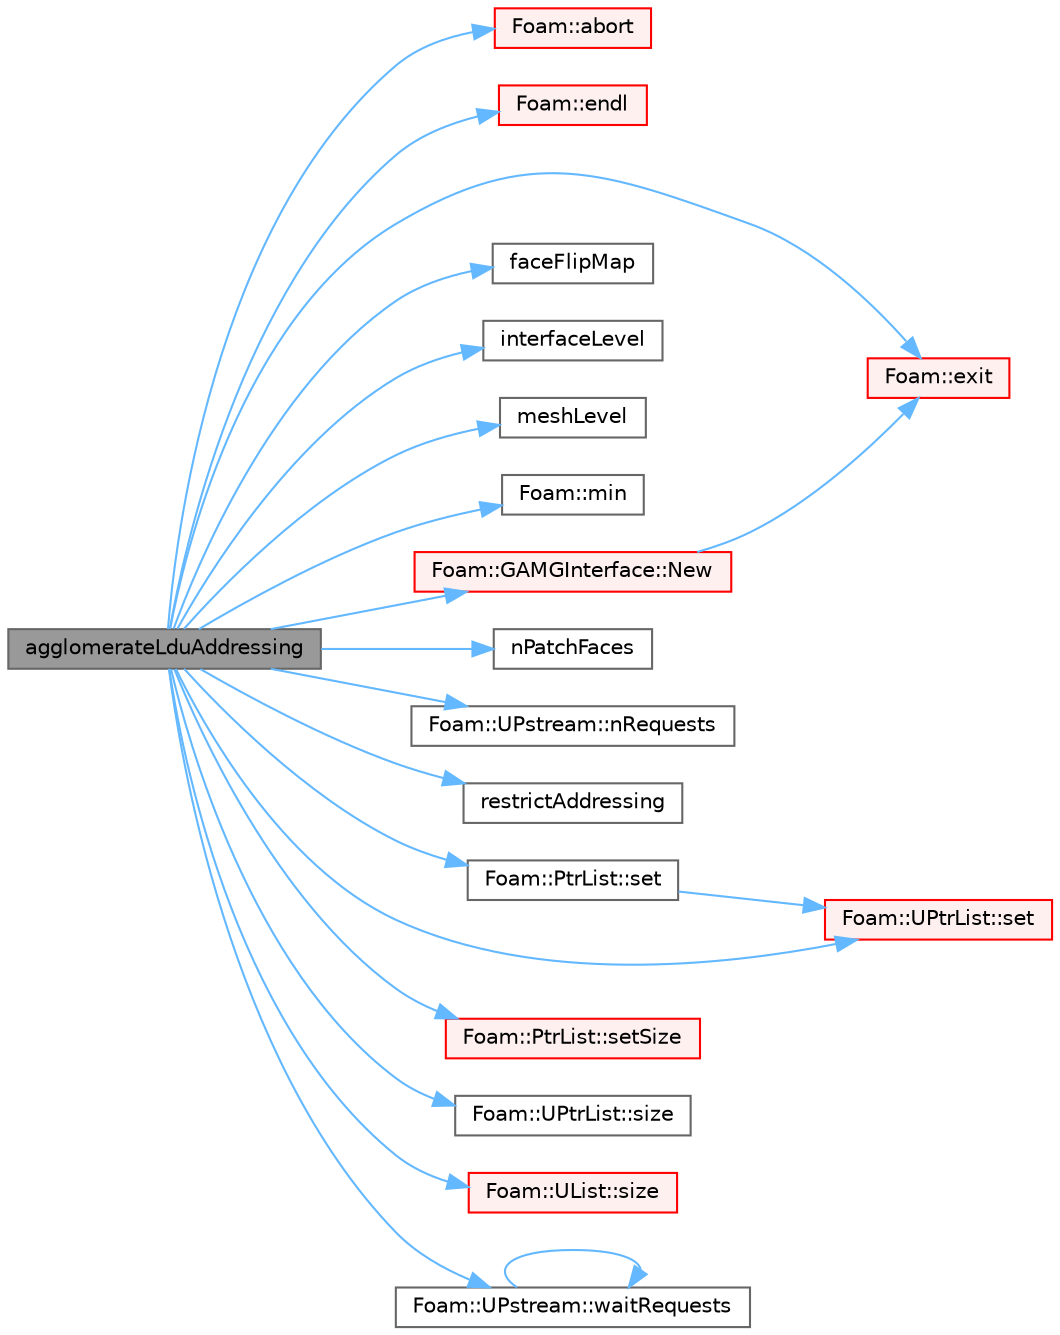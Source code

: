 digraph "agglomerateLduAddressing"
{
 // LATEX_PDF_SIZE
  bgcolor="transparent";
  edge [fontname=Helvetica,fontsize=10,labelfontname=Helvetica,labelfontsize=10];
  node [fontname=Helvetica,fontsize=10,shape=box,height=0.2,width=0.4];
  rankdir="LR";
  Node1 [id="Node000001",label="agglomerateLduAddressing",height=0.2,width=0.4,color="gray40", fillcolor="grey60", style="filled", fontcolor="black",tooltip=" "];
  Node1 -> Node2 [id="edge1_Node000001_Node000002",color="steelblue1",style="solid",tooltip=" "];
  Node2 [id="Node000002",label="Foam::abort",height=0.2,width=0.4,color="red", fillcolor="#FFF0F0", style="filled",URL="$namespaceFoam.html#aa346d711a4494a48e7c8aa9316f24263",tooltip=" "];
  Node1 -> Node4 [id="edge2_Node000001_Node000004",color="steelblue1",style="solid",tooltip=" "];
  Node4 [id="Node000004",label="Foam::endl",height=0.2,width=0.4,color="red", fillcolor="#FFF0F0", style="filled",URL="$namespaceFoam.html#a7d5eca45a323264dc5fe811500ebda47",tooltip=" "];
  Node1 -> Node8 [id="edge3_Node000001_Node000008",color="steelblue1",style="solid",tooltip=" "];
  Node8 [id="Node000008",label="Foam::exit",height=0.2,width=0.4,color="red", fillcolor="#FFF0F0", style="filled",URL="$namespaceFoam.html#ae0529b088aefc9f83b89dce5c31fda64",tooltip=" "];
  Node1 -> Node10 [id="edge4_Node000001_Node000010",color="steelblue1",style="solid",tooltip=" "];
  Node10 [id="Node000010",label="faceFlipMap",height=0.2,width=0.4,color="grey40", fillcolor="white", style="filled",URL="$classFoam_1_1GAMGAgglomeration.html#a7cf406dc7cde5cf8c0ebe9f39bc1a8f4",tooltip=" "];
  Node1 -> Node11 [id="edge5_Node000001_Node000011",color="steelblue1",style="solid",tooltip=" "];
  Node11 [id="Node000011",label="interfaceLevel",height=0.2,width=0.4,color="grey40", fillcolor="white", style="filled",URL="$classFoam_1_1GAMGAgglomeration.html#ad348e88c436efc07515bcff0a9e521ac",tooltip=" "];
  Node1 -> Node12 [id="edge6_Node000001_Node000012",color="steelblue1",style="solid",tooltip=" "];
  Node12 [id="Node000012",label="meshLevel",height=0.2,width=0.4,color="grey40", fillcolor="white", style="filled",URL="$classFoam_1_1GAMGAgglomeration.html#af1d3c335fdf380a61d567e839d128af3",tooltip=" "];
  Node1 -> Node13 [id="edge7_Node000001_Node000013",color="steelblue1",style="solid",tooltip=" "];
  Node13 [id="Node000013",label="Foam::min",height=0.2,width=0.4,color="grey40", fillcolor="white", style="filled",URL="$namespaceFoam.html#a96b65441175bbfb9a869045dc05fb0b9",tooltip=" "];
  Node1 -> Node14 [id="edge8_Node000001_Node000014",color="steelblue1",style="solid",tooltip=" "];
  Node14 [id="Node000014",label="Foam::GAMGInterface::New",height=0.2,width=0.4,color="red", fillcolor="#FFF0F0", style="filled",URL="$classFoam_1_1GAMGInterface.html#a9d64f73698c79b37460797ed20977575",tooltip=" "];
  Node14 -> Node8 [id="edge9_Node000014_Node000008",color="steelblue1",style="solid",tooltip=" "];
  Node1 -> Node17 [id="edge10_Node000001_Node000017",color="steelblue1",style="solid",tooltip=" "];
  Node17 [id="Node000017",label="nPatchFaces",height=0.2,width=0.4,color="grey40", fillcolor="white", style="filled",URL="$classFoam_1_1GAMGAgglomeration.html#a08045ba1d6a65f10534acd8a94ea7772",tooltip=" "];
  Node1 -> Node18 [id="edge11_Node000001_Node000018",color="steelblue1",style="solid",tooltip=" "];
  Node18 [id="Node000018",label="Foam::UPstream::nRequests",height=0.2,width=0.4,color="grey40", fillcolor="white", style="filled",URL="$classFoam_1_1UPstream.html#a1e96cf32256feb7e8a1808a973a3e9a0",tooltip=" "];
  Node1 -> Node19 [id="edge12_Node000001_Node000019",color="steelblue1",style="solid",tooltip=" "];
  Node19 [id="Node000019",label="restrictAddressing",height=0.2,width=0.4,color="grey40", fillcolor="white", style="filled",URL="$classFoam_1_1GAMGAgglomeration.html#ae6f18650c771dec40565e53c987975fc",tooltip=" "];
  Node1 -> Node20 [id="edge13_Node000001_Node000020",color="steelblue1",style="solid",tooltip=" "];
  Node20 [id="Node000020",label="Foam::PtrList::set",height=0.2,width=0.4,color="grey40", fillcolor="white", style="filled",URL="$classFoam_1_1PtrList.html#a0e0a32f842b05e1d69f10292dc27198a",tooltip=" "];
  Node20 -> Node21 [id="edge14_Node000020_Node000021",color="steelblue1",style="solid",tooltip=" "];
  Node21 [id="Node000021",label="Foam::UPtrList::set",height=0.2,width=0.4,color="red", fillcolor="#FFF0F0", style="filled",URL="$classFoam_1_1UPtrList.html#a0e0a32f842b05e1d69f10292dc27198a",tooltip=" "];
  Node1 -> Node21 [id="edge15_Node000001_Node000021",color="steelblue1",style="solid",tooltip=" "];
  Node1 -> Node23 [id="edge16_Node000001_Node000023",color="steelblue1",style="solid",tooltip=" "];
  Node23 [id="Node000023",label="Foam::PtrList::setSize",height=0.2,width=0.4,color="red", fillcolor="#FFF0F0", style="filled",URL="$classFoam_1_1PtrList.html#a69101c7616426ea26b33577a730b73e8",tooltip=" "];
  Node1 -> Node25 [id="edge17_Node000001_Node000025",color="steelblue1",style="solid",tooltip=" "];
  Node25 [id="Node000025",label="Foam::UPtrList::size",height=0.2,width=0.4,color="grey40", fillcolor="white", style="filled",URL="$classFoam_1_1UPtrList.html#a95603446b248fe1ecf5dc59bcc2eaff0",tooltip=" "];
  Node1 -> Node26 [id="edge18_Node000001_Node000026",color="steelblue1",style="solid",tooltip=" "];
  Node26 [id="Node000026",label="Foam::UList::size",height=0.2,width=0.4,color="red", fillcolor="#FFF0F0", style="filled",URL="$classFoam_1_1UList.html#ac1fc1d9dab324bb1b8452c7aa4813026",tooltip=" "];
  Node1 -> Node28 [id="edge19_Node000001_Node000028",color="steelblue1",style="solid",tooltip=" "];
  Node28 [id="Node000028",label="Foam::UPstream::waitRequests",height=0.2,width=0.4,color="grey40", fillcolor="white", style="filled",URL="$classFoam_1_1UPstream.html#acd6ccb9cf5a7b0742fda41bf9a0deee6",tooltip=" "];
  Node28 -> Node28 [id="edge20_Node000028_Node000028",color="steelblue1",style="solid",tooltip=" "];
}
